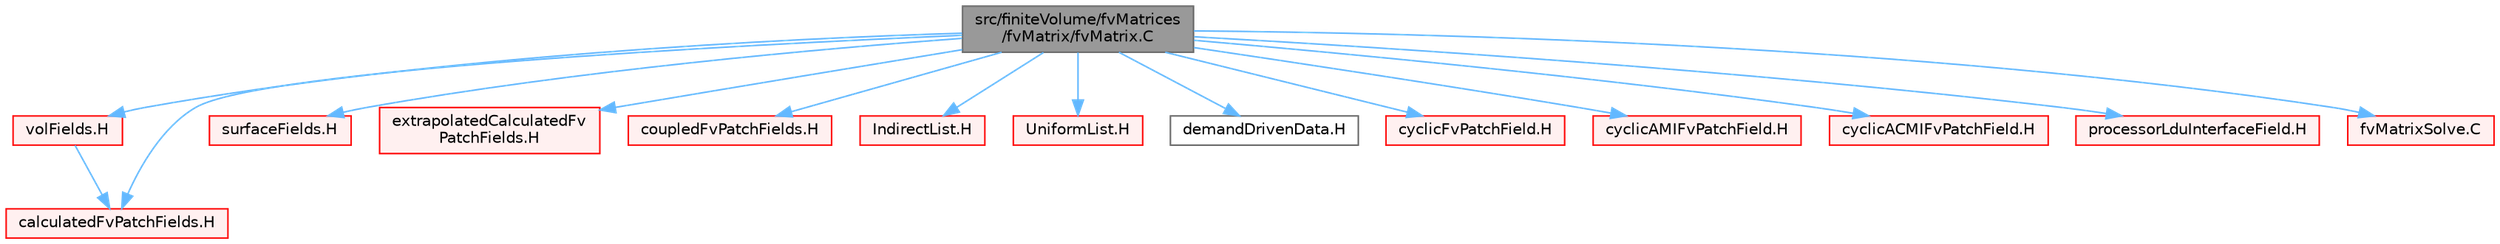 digraph "src/finiteVolume/fvMatrices/fvMatrix/fvMatrix.C"
{
 // LATEX_PDF_SIZE
  bgcolor="transparent";
  edge [fontname=Helvetica,fontsize=10,labelfontname=Helvetica,labelfontsize=10];
  node [fontname=Helvetica,fontsize=10,shape=box,height=0.2,width=0.4];
  Node1 [id="Node000001",label="src/finiteVolume/fvMatrices\l/fvMatrix/fvMatrix.C",height=0.2,width=0.4,color="gray40", fillcolor="grey60", style="filled", fontcolor="black",tooltip=" "];
  Node1 -> Node2 [id="edge1_Node000001_Node000002",color="steelblue1",style="solid",tooltip=" "];
  Node2 [id="Node000002",label="volFields.H",height=0.2,width=0.4,color="red", fillcolor="#FFF0F0", style="filled",URL="$volFields_8H.html",tooltip=" "];
  Node2 -> Node376 [id="edge2_Node000002_Node000376",color="steelblue1",style="solid",tooltip=" "];
  Node376 [id="Node000376",label="calculatedFvPatchFields.H",height=0.2,width=0.4,color="red", fillcolor="#FFF0F0", style="filled",URL="$calculatedFvPatchFields_8H.html",tooltip=" "];
  Node1 -> Node379 [id="edge3_Node000001_Node000379",color="steelblue1",style="solid",tooltip=" "];
  Node379 [id="Node000379",label="surfaceFields.H",height=0.2,width=0.4,color="red", fillcolor="#FFF0F0", style="filled",URL="$surfaceFields_8H.html",tooltip="Foam::surfaceFields."];
  Node1 -> Node376 [id="edge4_Node000001_Node000376",color="steelblue1",style="solid",tooltip=" "];
  Node1 -> Node387 [id="edge5_Node000001_Node000387",color="steelblue1",style="solid",tooltip=" "];
  Node387 [id="Node000387",label="extrapolatedCalculatedFv\lPatchFields.H",height=0.2,width=0.4,color="red", fillcolor="#FFF0F0", style="filled",URL="$extrapolatedCalculatedFvPatchFields_8H.html",tooltip=" "];
  Node1 -> Node389 [id="edge6_Node000001_Node000389",color="steelblue1",style="solid",tooltip=" "];
  Node389 [id="Node000389",label="coupledFvPatchFields.H",height=0.2,width=0.4,color="red", fillcolor="#FFF0F0", style="filled",URL="$coupledFvPatchFields_8H.html",tooltip=" "];
  Node1 -> Node162 [id="edge7_Node000001_Node000162",color="steelblue1",style="solid",tooltip=" "];
  Node162 [id="Node000162",label="IndirectList.H",height=0.2,width=0.4,color="red", fillcolor="#FFF0F0", style="filled",URL="$IndirectList_8H.html",tooltip=" "];
  Node1 -> Node397 [id="edge8_Node000001_Node000397",color="steelblue1",style="solid",tooltip=" "];
  Node397 [id="Node000397",label="UniformList.H",height=0.2,width=0.4,color="red", fillcolor="#FFF0F0", style="filled",URL="$UniformList_8H.html",tooltip=" "];
  Node1 -> Node398 [id="edge9_Node000001_Node000398",color="steelblue1",style="solid",tooltip=" "];
  Node398 [id="Node000398",label="demandDrivenData.H",height=0.2,width=0.4,color="grey40", fillcolor="white", style="filled",URL="$demandDrivenData_8H.html",tooltip="Template functions to aid in the implementation of demand driven data."];
  Node1 -> Node399 [id="edge10_Node000001_Node000399",color="steelblue1",style="solid",tooltip=" "];
  Node399 [id="Node000399",label="cyclicFvPatchField.H",height=0.2,width=0.4,color="red", fillcolor="#FFF0F0", style="filled",URL="$cyclicFvPatchField_8H.html",tooltip=" "];
  Node1 -> Node405 [id="edge11_Node000001_Node000405",color="steelblue1",style="solid",tooltip=" "];
  Node405 [id="Node000405",label="cyclicAMIFvPatchField.H",height=0.2,width=0.4,color="red", fillcolor="#FFF0F0", style="filled",URL="$cyclicAMIFvPatchField_8H.html",tooltip=" "];
  Node1 -> Node449 [id="edge12_Node000001_Node000449",color="steelblue1",style="solid",tooltip=" "];
  Node449 [id="Node000449",label="cyclicACMIFvPatchField.H",height=0.2,width=0.4,color="red", fillcolor="#FFF0F0", style="filled",URL="$cyclicACMIFvPatchField_8H.html",tooltip=" "];
  Node1 -> Node464 [id="edge13_Node000001_Node000464",color="steelblue1",style="solid",tooltip=" "];
  Node464 [id="Node000464",label="processorLduInterfaceField.H",height=0.2,width=0.4,color="red", fillcolor="#FFF0F0", style="filled",URL="$processorLduInterfaceField_8H.html",tooltip=" "];
  Node1 -> Node465 [id="edge14_Node000001_Node000465",color="steelblue1",style="solid",tooltip=" "];
  Node465 [id="Node000465",label="fvMatrixSolve.C",height=0.2,width=0.4,color="red", fillcolor="#FFF0F0", style="filled",URL="$fvMatrixSolve_8C.html",tooltip=" "];
}
